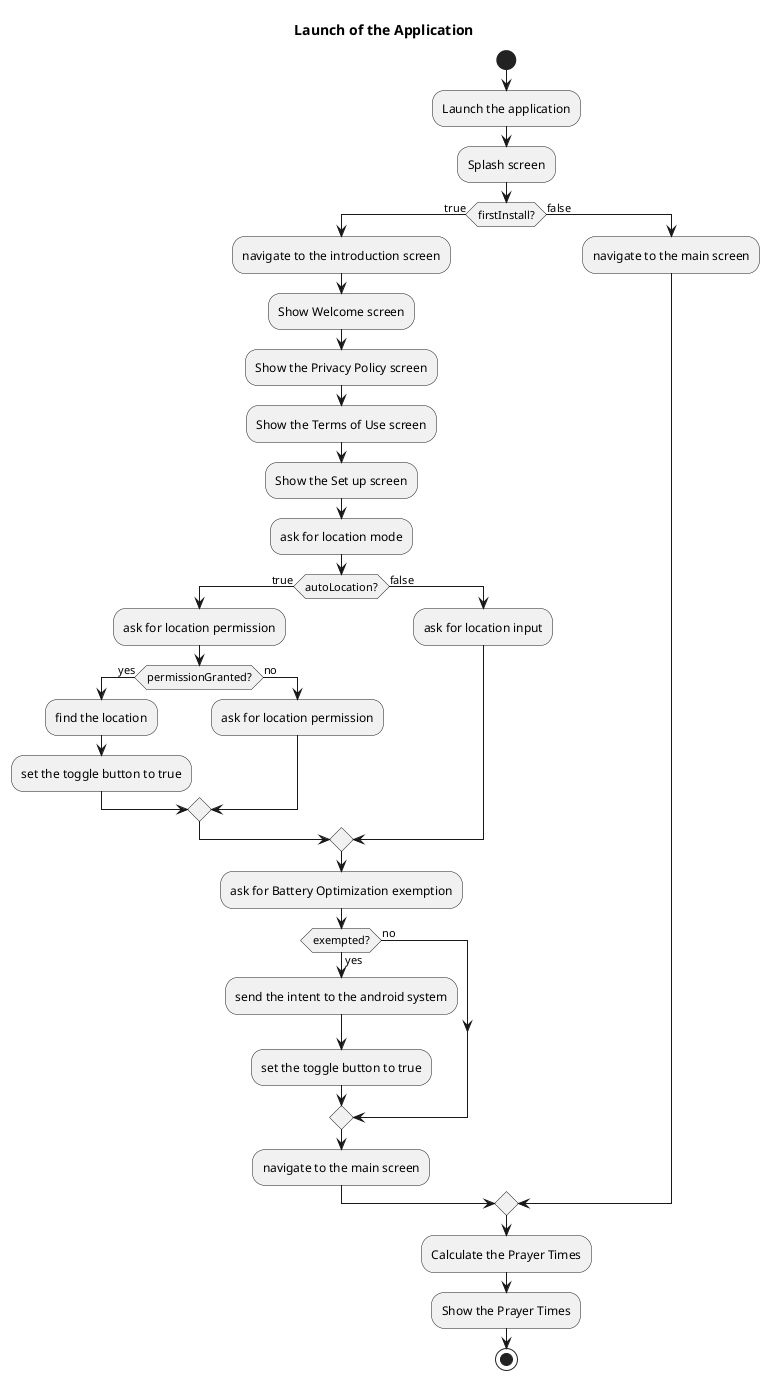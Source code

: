 @startuml
'https://plantuml.com/activity-diagram-beta
title Launch of the Application
start
:Launch the application;
:Splash screen;
if (firstInstall?) then (true)
    :navigate to the introduction screen;
    :Show Welcome screen;
    :Show the Privacy Policy screen;
    :Show the Terms of Use screen;
    :Show the Set up screen;
    :ask for location mode;
    if(autoLocation?) then (true)
     :ask for location permission;
     if (permissionGranted?) then (yes)
     :find the location;
     :set the toggle button to true;
     else (no)
        :ask for location permission;
     endif
    else (false)
    :ask for location input;
    endif
    :ask for Battery Optimization exemption;
    if (exempted?) then (yes)
    :send the intent to the android system;
    :set the toggle button to true;
    else (no)
    endif
    :navigate to the main screen;
else (false)
    :navigate to the main screen;
endif
:Calculate the Prayer Times;
:Show the Prayer Times;
stop

@enduml
